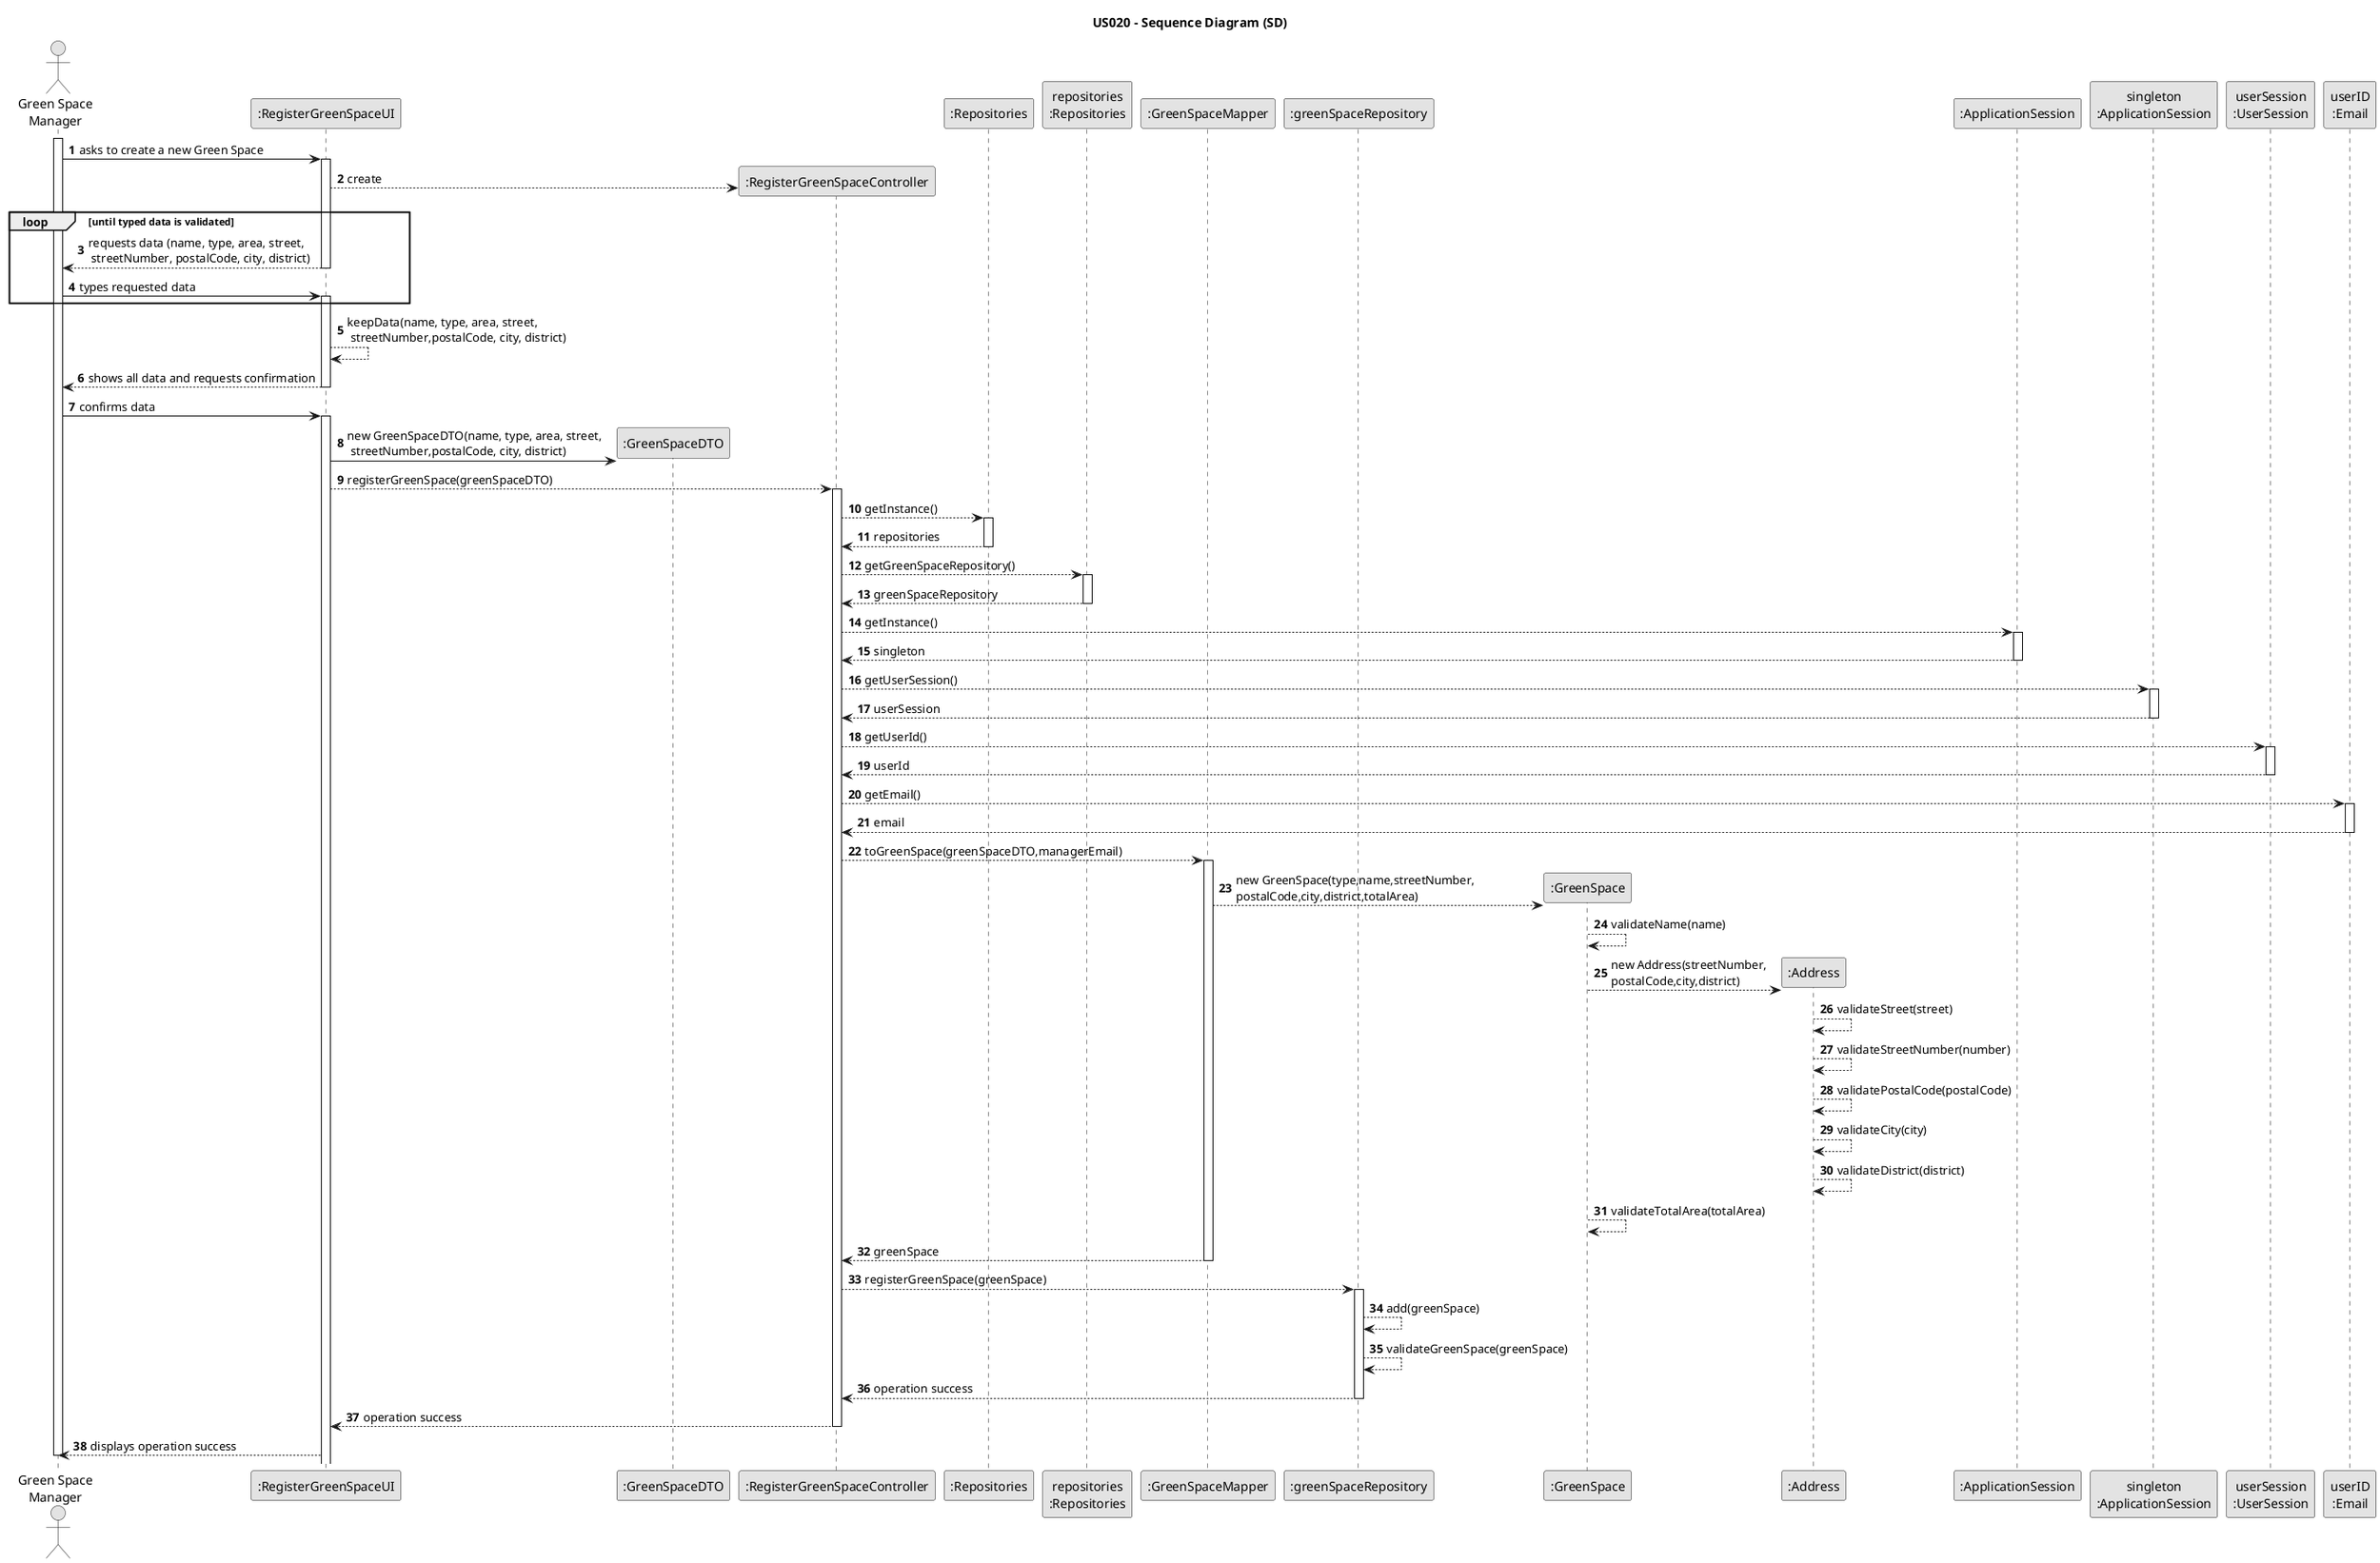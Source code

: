 @startuml
skinparam monochrome true
skinparam packageStyle rectangle
skinparam shadowing false

title US020 - Sequence Diagram (SD)

autonumber

actor "Green Space\nManager" as GSM
participant ":RegisterGreenSpaceUI" as UI
participant ":GreenSpaceDTO" as DTO
participant ":RegisterGreenSpaceController" as CTRL
participant ":Repositories" as REPO
participant "repositories\n:Repositories" as REPOInstance
participant ":GreenSpaceMapper" as Mapper
participant ":greenSpaceRepository" as GSRepo
participant ":GreenSpace" as GS
participant ":Address" as Address
participant ":ApplicationSession" as APP
participant "singleton\n:ApplicationSession" as APPSingleton
participant "userSession\n:UserSession" as UserSession
participant "userID\n:Email" as Email

activate GSM

    GSM -> UI : asks to create a new Green Space
    activate UI

        UI --> CTRL** : create

loop until typed data is validated
        UI --> GSM : requests data (name, type, area, street,\n streetNumber, postalCode, city, district)
    deactivate UI

    GSM -> UI : types requested data
    activate UI
end loop
        UI --> UI : keepData(name, type, area, street,\n streetNumber,postalCode, city, district)
        UI --> GSM : shows all data and requests confirmation
    deactivate UI

    GSM -> UI : confirms data
    activate UI

        UI -> DTO** : new GreenSpaceDTO(name, type, area, street,\n streetNumber,postalCode, city, district)

        UI --> CTRL : registerGreenSpace(greenSpaceDTO)
        activate CTRL

            CTRL --> REPO : getInstance()
            activate REPO

                REPO --> CTRL : repositories
            deactivate REPO

            CTRL --> REPOInstance : getGreenSpaceRepository()
            activate REPOInstance

                REPOInstance --> CTRL : greenSpaceRepository
            deactivate REPOInstance

            CTRL --> APP : getInstance()
            activate APP

                APP --> CTRL : singleton
            deactivate APP

            CTRL --> APPSingleton : getUserSession()
            activate APPSingleton

                APPSingleton --> CTRL : userSession
            deactivate APPSingleton

            CTRL --> UserSession : getUserId()
            activate UserSession

                UserSession --> CTRL : userId
            deactivate UserSession

            CTRL --> Email : getEmail()
            activate Email

                Email --> CTRL : email
            deactivate Email

            CTRL --> Mapper : toGreenSpace(greenSpaceDTO,managerEmail)
            activate Mapper

                Mapper --> GS** : new GreenSpace(type,name,streetNumber,\npostalCode,city,district,totalArea)
                    GS --> GS : validateName(name)
                    GS --> Address** : new Address(streetNumber,\npostalCode,city,district)
                        Address --> Address : validateStreet(street)
                        Address --> Address : validateStreetNumber(number)
                        Address --> Address : validatePostalCode(postalCode)
                        Address --> Address : validateCity(city)
                        Address --> Address : validateDistrict(district)
                    GS --> GS : validateTotalArea(totalArea)
                Mapper --> CTRL : greenSpace

            deactivate Mapper

            CTRL --> GSRepo : registerGreenSpace(greenSpace)
            activate GSRepo

                GSRepo --> GSRepo : add(greenSpace)
                GSRepo --> GSRepo : validateGreenSpace(greenSpace)
                GSRepo --> CTRL : operation success
            deactivate GSRepo


            CTRL --> UI : operation success
        deactivate CTRL

        UI --> GSM : displays operation success
    deactivate GSM

@enduml